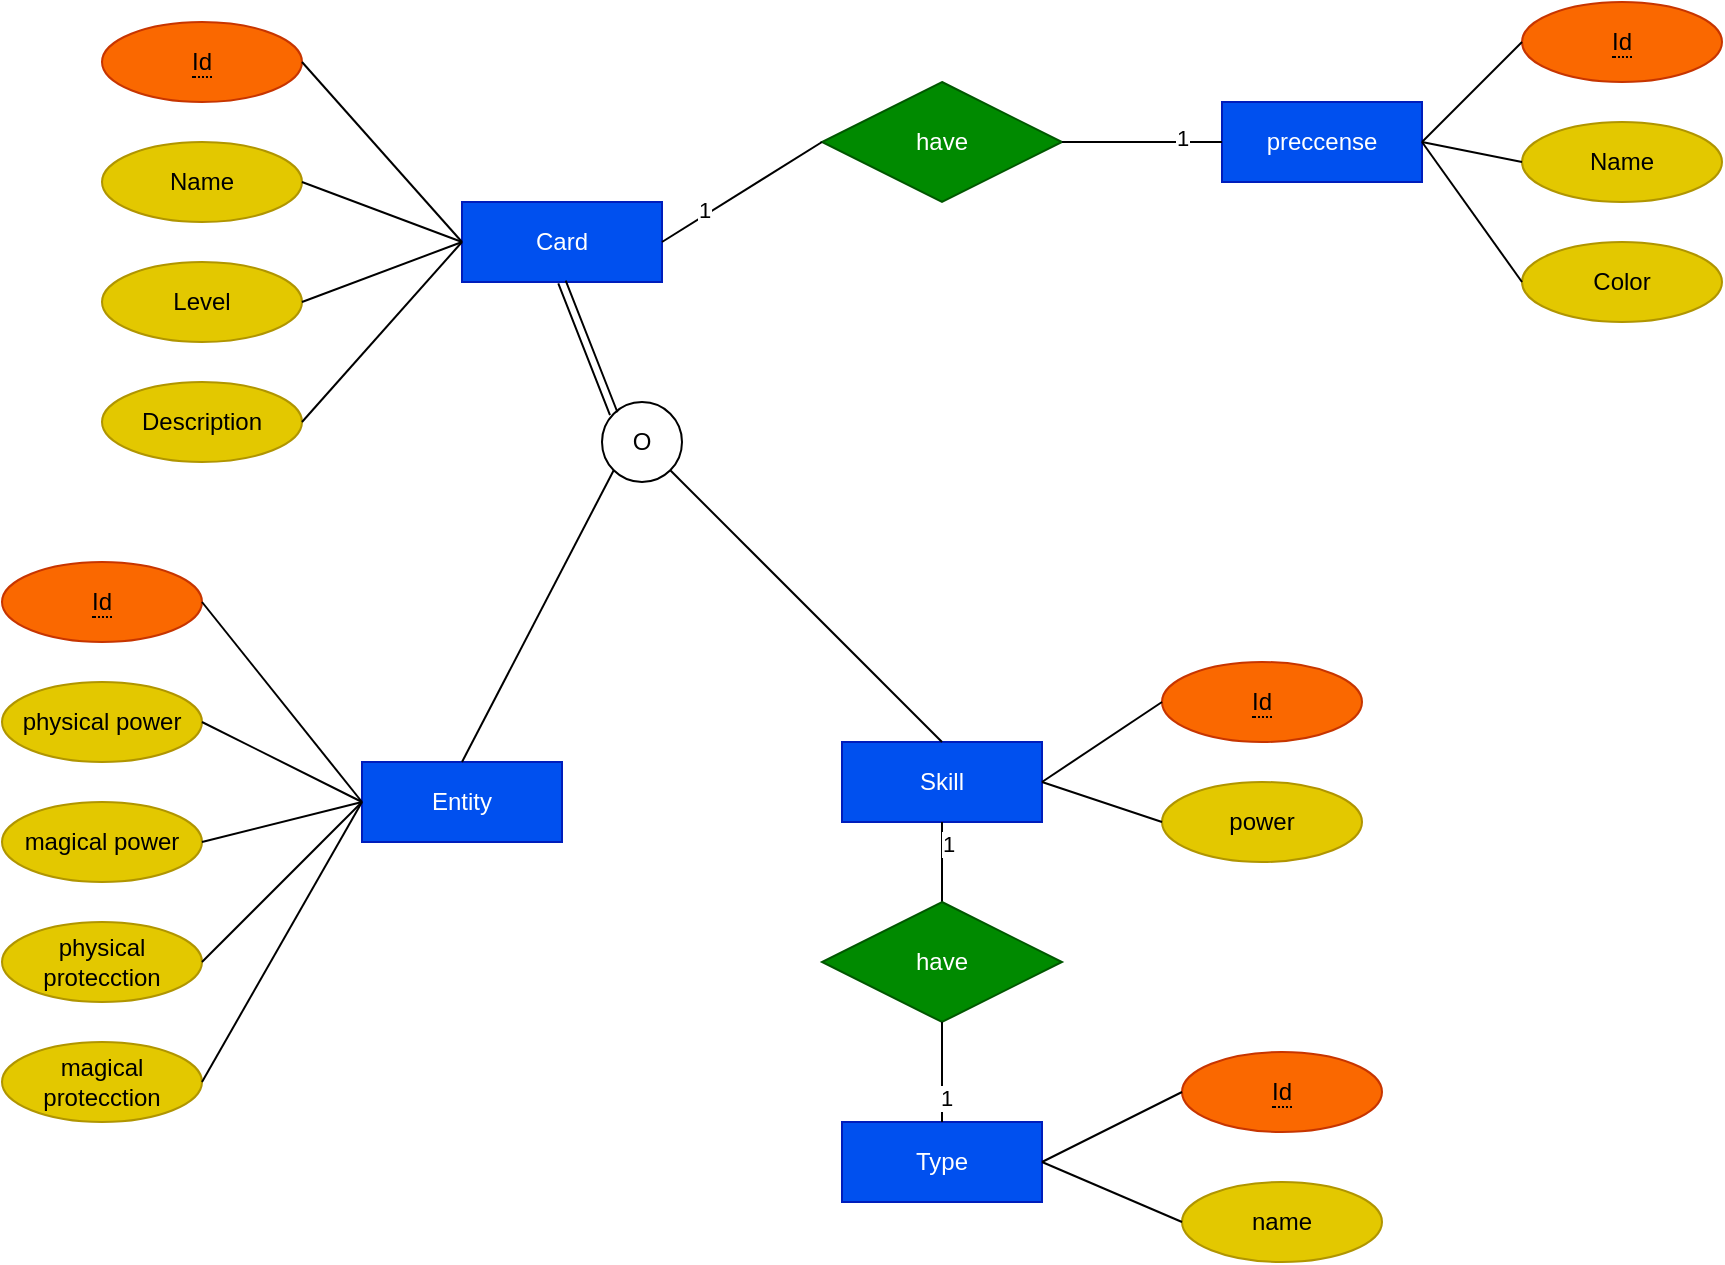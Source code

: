 <mxfile version="24.2.5" type="device">
  <diagram name="Página-1" id="yVs7do9GJjyNPxyBbZ6X">
    <mxGraphModel dx="1863" dy="614" grid="1" gridSize="10" guides="1" tooltips="1" connect="1" arrows="1" fold="1" page="1" pageScale="1" pageWidth="827" pageHeight="1169" math="0" shadow="0">
      <root>
        <mxCell id="0" />
        <mxCell id="1" parent="0" />
        <mxCell id="_op1wgfJzoOkw0bZ9DqU-1" value="Card" style="whiteSpace=wrap;html=1;align=center;fillColor=#0050ef;fontColor=#ffffff;strokeColor=#001DBC;" parent="1" vertex="1">
          <mxGeometry x="190" y="120" width="100" height="40" as="geometry" />
        </mxCell>
        <mxCell id="_op1wgfJzoOkw0bZ9DqU-2" value="&lt;span style=&quot;border-bottom: 1px dotted&quot;&gt;Id&lt;/span&gt;" style="ellipse;whiteSpace=wrap;html=1;align=center;fillColor=#fa6800;fontColor=#000000;strokeColor=#C73500;" parent="1" vertex="1">
          <mxGeometry x="10" y="30" width="100" height="40" as="geometry" />
        </mxCell>
        <mxCell id="_op1wgfJzoOkw0bZ9DqU-3" value="Name" style="ellipse;whiteSpace=wrap;html=1;align=center;fillColor=#e3c800;fontColor=#000000;strokeColor=#B09500;" parent="1" vertex="1">
          <mxGeometry x="10" y="90" width="100" height="40" as="geometry" />
        </mxCell>
        <mxCell id="_op1wgfJzoOkw0bZ9DqU-4" value="" style="endArrow=none;html=1;rounded=0;exitX=1;exitY=0.5;exitDx=0;exitDy=0;entryX=0;entryY=0.5;entryDx=0;entryDy=0;" parent="1" source="_op1wgfJzoOkw0bZ9DqU-2" target="_op1wgfJzoOkw0bZ9DqU-1" edge="1">
          <mxGeometry relative="1" as="geometry">
            <mxPoint x="330" y="320" as="sourcePoint" />
            <mxPoint x="490" y="320" as="targetPoint" />
          </mxGeometry>
        </mxCell>
        <mxCell id="_op1wgfJzoOkw0bZ9DqU-5" value="" style="endArrow=none;html=1;rounded=0;exitX=1;exitY=0.5;exitDx=0;exitDy=0;entryX=0;entryY=0.5;entryDx=0;entryDy=0;" parent="1" source="_op1wgfJzoOkw0bZ9DqU-3" target="_op1wgfJzoOkw0bZ9DqU-1" edge="1">
          <mxGeometry relative="1" as="geometry">
            <mxPoint x="120" y="60" as="sourcePoint" />
            <mxPoint x="130" y="190" as="targetPoint" />
          </mxGeometry>
        </mxCell>
        <mxCell id="_op1wgfJzoOkw0bZ9DqU-6" value="preccense" style="whiteSpace=wrap;html=1;align=center;fillColor=#0050ef;fontColor=#ffffff;strokeColor=#001DBC;" parent="1" vertex="1">
          <mxGeometry x="570" y="70" width="100" height="40" as="geometry" />
        </mxCell>
        <mxCell id="_op1wgfJzoOkw0bZ9DqU-9" value="have" style="shape=rhombus;perimeter=rhombusPerimeter;whiteSpace=wrap;html=1;align=center;fillColor=#008a00;fontColor=#ffffff;strokeColor=#005700;" parent="1" vertex="1">
          <mxGeometry x="370" y="60" width="120" height="60" as="geometry" />
        </mxCell>
        <mxCell id="_op1wgfJzoOkw0bZ9DqU-10" value="" style="endArrow=none;html=1;rounded=0;exitX=0;exitY=0.5;exitDx=0;exitDy=0;entryX=1;entryY=0.5;entryDx=0;entryDy=0;" parent="1" source="_op1wgfJzoOkw0bZ9DqU-9" target="_op1wgfJzoOkw0bZ9DqU-1" edge="1">
          <mxGeometry relative="1" as="geometry">
            <mxPoint x="120" y="60" as="sourcePoint" />
            <mxPoint x="180" y="150" as="targetPoint" />
          </mxGeometry>
        </mxCell>
        <mxCell id="_op1wgfJzoOkw0bZ9DqU-14" value="1" style="edgeLabel;html=1;align=center;verticalAlign=middle;resizable=0;points=[];" parent="_op1wgfJzoOkw0bZ9DqU-10" vertex="1" connectable="0">
          <mxGeometry x="0.445" y="-3" relative="1" as="geometry">
            <mxPoint as="offset" />
          </mxGeometry>
        </mxCell>
        <mxCell id="_op1wgfJzoOkw0bZ9DqU-12" value="" style="endArrow=none;html=1;rounded=0;entryX=1;entryY=0.5;entryDx=0;entryDy=0;" parent="1" source="_op1wgfJzoOkw0bZ9DqU-6" target="_op1wgfJzoOkw0bZ9DqU-9" edge="1">
          <mxGeometry relative="1" as="geometry">
            <mxPoint x="380" y="220" as="sourcePoint" />
            <mxPoint x="280" y="150" as="targetPoint" />
          </mxGeometry>
        </mxCell>
        <mxCell id="_op1wgfJzoOkw0bZ9DqU-15" value="1" style="edgeLabel;html=1;align=center;verticalAlign=middle;resizable=0;points=[];" parent="_op1wgfJzoOkw0bZ9DqU-12" vertex="1" connectable="0">
          <mxGeometry x="-0.502" y="-2" relative="1" as="geometry">
            <mxPoint as="offset" />
          </mxGeometry>
        </mxCell>
        <mxCell id="_op1wgfJzoOkw0bZ9DqU-18" value="&lt;span style=&quot;border-bottom: 1px dotted&quot;&gt;Id&lt;/span&gt;" style="ellipse;whiteSpace=wrap;html=1;align=center;fillColor=#fa6800;fontColor=#000000;strokeColor=#C73500;" parent="1" vertex="1">
          <mxGeometry x="720" y="20" width="100" height="40" as="geometry" />
        </mxCell>
        <mxCell id="_op1wgfJzoOkw0bZ9DqU-19" value="Name" style="ellipse;whiteSpace=wrap;html=1;align=center;fillColor=#e3c800;fontColor=#000000;strokeColor=#B09500;" parent="1" vertex="1">
          <mxGeometry x="720" y="80" width="100" height="40" as="geometry" />
        </mxCell>
        <mxCell id="_op1wgfJzoOkw0bZ9DqU-20" value="Level" style="ellipse;whiteSpace=wrap;html=1;align=center;fillColor=#e3c800;fontColor=#000000;strokeColor=#B09500;" parent="1" vertex="1">
          <mxGeometry x="10" y="150" width="100" height="40" as="geometry" />
        </mxCell>
        <mxCell id="_op1wgfJzoOkw0bZ9DqU-21" value="Description" style="ellipse;whiteSpace=wrap;html=1;align=center;fillColor=#e3c800;fontColor=#000000;strokeColor=#B09500;" parent="1" vertex="1">
          <mxGeometry x="10" y="210" width="100" height="40" as="geometry" />
        </mxCell>
        <mxCell id="_op1wgfJzoOkw0bZ9DqU-22" value="" style="endArrow=none;html=1;rounded=0;exitX=1;exitY=0.5;exitDx=0;exitDy=0;entryX=0;entryY=0.5;entryDx=0;entryDy=0;" parent="1" source="_op1wgfJzoOkw0bZ9DqU-20" target="_op1wgfJzoOkw0bZ9DqU-1" edge="1">
          <mxGeometry relative="1" as="geometry">
            <mxPoint x="120" y="120" as="sourcePoint" />
            <mxPoint x="180" y="150" as="targetPoint" />
          </mxGeometry>
        </mxCell>
        <mxCell id="_op1wgfJzoOkw0bZ9DqU-23" value="" style="endArrow=none;html=1;rounded=0;exitX=1;exitY=0.5;exitDx=0;exitDy=0;entryX=0;entryY=0.5;entryDx=0;entryDy=0;" parent="1" source="_op1wgfJzoOkw0bZ9DqU-21" target="_op1wgfJzoOkw0bZ9DqU-1" edge="1">
          <mxGeometry relative="1" as="geometry">
            <mxPoint x="120" y="180" as="sourcePoint" />
            <mxPoint x="180" y="150" as="targetPoint" />
          </mxGeometry>
        </mxCell>
        <mxCell id="_op1wgfJzoOkw0bZ9DqU-24" value="Skill" style="whiteSpace=wrap;html=1;align=center;fillColor=#0050ef;fontColor=#ffffff;strokeColor=#001DBC;" parent="1" vertex="1">
          <mxGeometry x="380" y="390" width="100" height="40" as="geometry" />
        </mxCell>
        <mxCell id="_op1wgfJzoOkw0bZ9DqU-25" value="Entity" style="whiteSpace=wrap;html=1;align=center;fillColor=#0050ef;fontColor=#ffffff;strokeColor=#001DBC;" parent="1" vertex="1">
          <mxGeometry x="140" y="400" width="100" height="40" as="geometry" />
        </mxCell>
        <mxCell id="_op1wgfJzoOkw0bZ9DqU-26" value="O" style="ellipse;whiteSpace=wrap;html=1;align=center;" parent="1" vertex="1">
          <mxGeometry x="260" y="220" width="40" height="40" as="geometry" />
        </mxCell>
        <mxCell id="_op1wgfJzoOkw0bZ9DqU-27" value="" style="shape=link;html=1;rounded=0;exitX=0.5;exitY=1;exitDx=0;exitDy=0;entryX=0;entryY=0;entryDx=0;entryDy=0;" parent="1" source="_op1wgfJzoOkw0bZ9DqU-1" target="_op1wgfJzoOkw0bZ9DqU-26" edge="1">
          <mxGeometry relative="1" as="geometry">
            <mxPoint x="330" y="320" as="sourcePoint" />
            <mxPoint x="490" y="320" as="targetPoint" />
          </mxGeometry>
        </mxCell>
        <mxCell id="_op1wgfJzoOkw0bZ9DqU-30" value="" style="endArrow=none;html=1;rounded=0;exitX=1;exitY=1;exitDx=0;exitDy=0;entryX=0.5;entryY=0;entryDx=0;entryDy=0;" parent="1" source="_op1wgfJzoOkw0bZ9DqU-26" target="_op1wgfJzoOkw0bZ9DqU-24" edge="1">
          <mxGeometry relative="1" as="geometry">
            <mxPoint x="330" y="320" as="sourcePoint" />
            <mxPoint x="490" y="320" as="targetPoint" />
          </mxGeometry>
        </mxCell>
        <mxCell id="_op1wgfJzoOkw0bZ9DqU-31" value="" style="endArrow=none;html=1;rounded=0;exitX=0;exitY=1;exitDx=0;exitDy=0;entryX=0.5;entryY=0;entryDx=0;entryDy=0;" parent="1" source="_op1wgfJzoOkw0bZ9DqU-26" target="_op1wgfJzoOkw0bZ9DqU-25" edge="1">
          <mxGeometry relative="1" as="geometry">
            <mxPoint x="244" y="274" as="sourcePoint" />
            <mxPoint x="320" y="350" as="targetPoint" />
          </mxGeometry>
        </mxCell>
        <mxCell id="_op1wgfJzoOkw0bZ9DqU-33" value="&lt;span style=&quot;border-bottom: 1px dotted&quot;&gt;Id&lt;/span&gt;" style="ellipse;whiteSpace=wrap;html=1;align=center;fillColor=#fa6800;fontColor=#000000;strokeColor=#C73500;" parent="1" vertex="1">
          <mxGeometry x="-40" y="300" width="100" height="40" as="geometry" />
        </mxCell>
        <mxCell id="_op1wgfJzoOkw0bZ9DqU-34" value="physical power" style="ellipse;whiteSpace=wrap;html=1;align=center;fillColor=#e3c800;fontColor=#000000;strokeColor=#B09500;" parent="1" vertex="1">
          <mxGeometry x="-40" y="360" width="100" height="40" as="geometry" />
        </mxCell>
        <mxCell id="_op1wgfJzoOkw0bZ9DqU-35" value="magical power" style="ellipse;whiteSpace=wrap;html=1;align=center;fillColor=#e3c800;fontColor=#000000;strokeColor=#B09500;" parent="1" vertex="1">
          <mxGeometry x="-40" y="420" width="100" height="40" as="geometry" />
        </mxCell>
        <mxCell id="_op1wgfJzoOkw0bZ9DqU-36" value="physical protecction" style="ellipse;whiteSpace=wrap;html=1;align=center;fillColor=#e3c800;fontColor=#000000;strokeColor=#B09500;" parent="1" vertex="1">
          <mxGeometry x="-40" y="480" width="100" height="40" as="geometry" />
        </mxCell>
        <mxCell id="_op1wgfJzoOkw0bZ9DqU-37" value="magical protecction" style="ellipse;whiteSpace=wrap;html=1;align=center;fillColor=#e3c800;fontColor=#000000;strokeColor=#B09500;" parent="1" vertex="1">
          <mxGeometry x="-40" y="540" width="100" height="40" as="geometry" />
        </mxCell>
        <mxCell id="_op1wgfJzoOkw0bZ9DqU-39" value="&lt;span style=&quot;border-bottom: 1px dotted&quot;&gt;Id&lt;/span&gt;" style="ellipse;whiteSpace=wrap;html=1;align=center;fillColor=#fa6800;fontColor=#000000;strokeColor=#C73500;" parent="1" vertex="1">
          <mxGeometry x="540" y="350" width="100" height="40" as="geometry" />
        </mxCell>
        <mxCell id="_op1wgfJzoOkw0bZ9DqU-40" value="power" style="ellipse;whiteSpace=wrap;html=1;align=center;fillColor=#e3c800;fontColor=#000000;strokeColor=#B09500;" parent="1" vertex="1">
          <mxGeometry x="540" y="410" width="100" height="40" as="geometry" />
        </mxCell>
        <mxCell id="_op1wgfJzoOkw0bZ9DqU-44" value="Color" style="ellipse;whiteSpace=wrap;html=1;align=center;fillColor=#e3c800;fontColor=#000000;strokeColor=#B09500;" parent="1" vertex="1">
          <mxGeometry x="720" y="140" width="100" height="40" as="geometry" />
        </mxCell>
        <mxCell id="_op1wgfJzoOkw0bZ9DqU-45" value="" style="endArrow=none;html=1;rounded=0;exitX=0;exitY=0.5;exitDx=0;exitDy=0;entryX=1;entryY=0.5;entryDx=0;entryDy=0;" parent="1" source="_op1wgfJzoOkw0bZ9DqU-18" target="_op1wgfJzoOkw0bZ9DqU-6" edge="1">
          <mxGeometry relative="1" as="geometry">
            <mxPoint x="120" y="240" as="sourcePoint" />
            <mxPoint x="200" y="150" as="targetPoint" />
          </mxGeometry>
        </mxCell>
        <mxCell id="_op1wgfJzoOkw0bZ9DqU-46" value="" style="endArrow=none;html=1;rounded=0;entryX=1;entryY=0.5;entryDx=0;entryDy=0;exitX=0;exitY=0.5;exitDx=0;exitDy=0;" parent="1" source="_op1wgfJzoOkw0bZ9DqU-19" target="_op1wgfJzoOkw0bZ9DqU-6" edge="1">
          <mxGeometry relative="1" as="geometry">
            <mxPoint x="690" y="120" as="sourcePoint" />
            <mxPoint x="210" y="160" as="targetPoint" />
          </mxGeometry>
        </mxCell>
        <mxCell id="_op1wgfJzoOkw0bZ9DqU-47" value="" style="endArrow=none;html=1;rounded=0;entryX=1;entryY=0.5;entryDx=0;entryDy=0;exitX=0;exitY=0.5;exitDx=0;exitDy=0;" parent="1" source="_op1wgfJzoOkw0bZ9DqU-44" target="_op1wgfJzoOkw0bZ9DqU-6" edge="1">
          <mxGeometry relative="1" as="geometry">
            <mxPoint x="730" y="110" as="sourcePoint" />
            <mxPoint x="680" y="100" as="targetPoint" />
          </mxGeometry>
        </mxCell>
        <mxCell id="_op1wgfJzoOkw0bZ9DqU-48" value="Type" style="whiteSpace=wrap;html=1;align=center;fillColor=#0050ef;fontColor=#ffffff;strokeColor=#001DBC;" parent="1" vertex="1">
          <mxGeometry x="380" y="580" width="100" height="40" as="geometry" />
        </mxCell>
        <mxCell id="_op1wgfJzoOkw0bZ9DqU-49" value="" style="endArrow=none;html=1;rounded=0;entryX=0.5;entryY=1;entryDx=0;entryDy=0;exitX=0.5;exitY=0;exitDx=0;exitDy=0;" parent="1" source="_op1wgfJzoOkw0bZ9DqU-51" target="_op1wgfJzoOkw0bZ9DqU-24" edge="1">
          <mxGeometry relative="1" as="geometry">
            <mxPoint x="430" y="470" as="sourcePoint" />
            <mxPoint x="300" y="150" as="targetPoint" />
          </mxGeometry>
        </mxCell>
        <mxCell id="_op1wgfJzoOkw0bZ9DqU-50" value="1" style="edgeLabel;html=1;align=center;verticalAlign=middle;resizable=0;points=[];" parent="_op1wgfJzoOkw0bZ9DqU-49" vertex="1" connectable="0">
          <mxGeometry x="0.445" y="-3" relative="1" as="geometry">
            <mxPoint as="offset" />
          </mxGeometry>
        </mxCell>
        <mxCell id="_op1wgfJzoOkw0bZ9DqU-51" value="have" style="shape=rhombus;perimeter=rhombusPerimeter;whiteSpace=wrap;html=1;align=center;fillColor=#008a00;fontColor=#ffffff;strokeColor=#005700;" parent="1" vertex="1">
          <mxGeometry x="370" y="470" width="120" height="60" as="geometry" />
        </mxCell>
        <mxCell id="_op1wgfJzoOkw0bZ9DqU-52" value="" style="endArrow=none;html=1;rounded=0;entryX=0.5;entryY=1;entryDx=0;entryDy=0;exitX=0.5;exitY=0;exitDx=0;exitDy=0;" parent="1" source="_op1wgfJzoOkw0bZ9DqU-48" target="_op1wgfJzoOkw0bZ9DqU-51" edge="1">
          <mxGeometry relative="1" as="geometry">
            <mxPoint x="580" y="100" as="sourcePoint" />
            <mxPoint x="500" y="100" as="targetPoint" />
          </mxGeometry>
        </mxCell>
        <mxCell id="_op1wgfJzoOkw0bZ9DqU-53" value="1" style="edgeLabel;html=1;align=center;verticalAlign=middle;resizable=0;points=[];" parent="_op1wgfJzoOkw0bZ9DqU-52" vertex="1" connectable="0">
          <mxGeometry x="-0.502" y="-2" relative="1" as="geometry">
            <mxPoint as="offset" />
          </mxGeometry>
        </mxCell>
        <mxCell id="_op1wgfJzoOkw0bZ9DqU-54" value="&lt;span style=&quot;border-bottom: 1px dotted&quot;&gt;Id&lt;/span&gt;" style="ellipse;whiteSpace=wrap;html=1;align=center;fillColor=#fa6800;fontColor=#000000;strokeColor=#C73500;" parent="1" vertex="1">
          <mxGeometry x="550" y="545" width="100" height="40" as="geometry" />
        </mxCell>
        <mxCell id="_op1wgfJzoOkw0bZ9DqU-55" value="name" style="ellipse;whiteSpace=wrap;html=1;align=center;fillColor=#e3c800;fontColor=#000000;strokeColor=#B09500;" parent="1" vertex="1">
          <mxGeometry x="550" y="610" width="100" height="40" as="geometry" />
        </mxCell>
        <mxCell id="_op1wgfJzoOkw0bZ9DqU-56" value="" style="endArrow=none;html=1;rounded=0;entryX=0;entryY=0.5;entryDx=0;entryDy=0;exitX=1;exitY=0.5;exitDx=0;exitDy=0;" parent="1" source="_op1wgfJzoOkw0bZ9DqU-33" target="_op1wgfJzoOkw0bZ9DqU-25" edge="1">
          <mxGeometry relative="1" as="geometry">
            <mxPoint x="730" y="170" as="sourcePoint" />
            <mxPoint x="680" y="100" as="targetPoint" />
          </mxGeometry>
        </mxCell>
        <mxCell id="_op1wgfJzoOkw0bZ9DqU-57" value="" style="endArrow=none;html=1;rounded=0;exitX=1;exitY=0.5;exitDx=0;exitDy=0;entryX=0;entryY=0.5;entryDx=0;entryDy=0;" parent="1" source="_op1wgfJzoOkw0bZ9DqU-34" target="_op1wgfJzoOkw0bZ9DqU-25" edge="1">
          <mxGeometry relative="1" as="geometry">
            <mxPoint x="70" y="330" as="sourcePoint" />
            <mxPoint x="130" y="440" as="targetPoint" />
          </mxGeometry>
        </mxCell>
        <mxCell id="_op1wgfJzoOkw0bZ9DqU-58" value="" style="endArrow=none;html=1;rounded=0;entryX=0;entryY=0.5;entryDx=0;entryDy=0;exitX=1;exitY=0.5;exitDx=0;exitDy=0;" parent="1" source="_op1wgfJzoOkw0bZ9DqU-35" target="_op1wgfJzoOkw0bZ9DqU-25" edge="1">
          <mxGeometry relative="1" as="geometry">
            <mxPoint x="80" y="340" as="sourcePoint" />
            <mxPoint x="160" y="440" as="targetPoint" />
          </mxGeometry>
        </mxCell>
        <mxCell id="_op1wgfJzoOkw0bZ9DqU-59" value="" style="endArrow=none;html=1;rounded=0;entryX=0;entryY=0.5;entryDx=0;entryDy=0;exitX=1;exitY=0.5;exitDx=0;exitDy=0;" parent="1" source="_op1wgfJzoOkw0bZ9DqU-36" target="_op1wgfJzoOkw0bZ9DqU-25" edge="1">
          <mxGeometry relative="1" as="geometry">
            <mxPoint x="90" y="350" as="sourcePoint" />
            <mxPoint x="170" y="450" as="targetPoint" />
          </mxGeometry>
        </mxCell>
        <mxCell id="_op1wgfJzoOkw0bZ9DqU-60" value="" style="endArrow=none;html=1;rounded=0;entryX=1;entryY=0.5;entryDx=0;entryDy=0;exitX=0;exitY=0.5;exitDx=0;exitDy=0;" parent="1" source="_op1wgfJzoOkw0bZ9DqU-25" target="_op1wgfJzoOkw0bZ9DqU-37" edge="1">
          <mxGeometry relative="1" as="geometry">
            <mxPoint x="100" y="360" as="sourcePoint" />
            <mxPoint x="180" y="460" as="targetPoint" />
          </mxGeometry>
        </mxCell>
        <mxCell id="_op1wgfJzoOkw0bZ9DqU-61" value="" style="endArrow=none;html=1;rounded=0;entryX=1;entryY=0.5;entryDx=0;entryDy=0;exitX=0;exitY=0.5;exitDx=0;exitDy=0;" parent="1" source="_op1wgfJzoOkw0bZ9DqU-39" target="_op1wgfJzoOkw0bZ9DqU-24" edge="1">
          <mxGeometry relative="1" as="geometry">
            <mxPoint x="110" y="370" as="sourcePoint" />
            <mxPoint x="190" y="470" as="targetPoint" />
          </mxGeometry>
        </mxCell>
        <mxCell id="_op1wgfJzoOkw0bZ9DqU-62" value="" style="endArrow=none;html=1;rounded=0;entryX=1;entryY=0.5;entryDx=0;entryDy=0;exitX=0;exitY=0.5;exitDx=0;exitDy=0;" parent="1" source="_op1wgfJzoOkw0bZ9DqU-40" target="_op1wgfJzoOkw0bZ9DqU-24" edge="1">
          <mxGeometry relative="1" as="geometry">
            <mxPoint x="120" y="380" as="sourcePoint" />
            <mxPoint x="200" y="480" as="targetPoint" />
          </mxGeometry>
        </mxCell>
        <mxCell id="_op1wgfJzoOkw0bZ9DqU-63" value="" style="endArrow=none;html=1;rounded=0;entryX=1;entryY=0.5;entryDx=0;entryDy=0;exitX=0;exitY=0.5;exitDx=0;exitDy=0;" parent="1" source="_op1wgfJzoOkw0bZ9DqU-54" target="_op1wgfJzoOkw0bZ9DqU-48" edge="1">
          <mxGeometry relative="1" as="geometry">
            <mxPoint x="130" y="390" as="sourcePoint" />
            <mxPoint x="210" y="490" as="targetPoint" />
          </mxGeometry>
        </mxCell>
        <mxCell id="_op1wgfJzoOkw0bZ9DqU-64" value="" style="endArrow=none;html=1;rounded=0;entryX=1;entryY=0.5;entryDx=0;entryDy=0;exitX=0;exitY=0.5;exitDx=0;exitDy=0;" parent="1" source="_op1wgfJzoOkw0bZ9DqU-55" target="_op1wgfJzoOkw0bZ9DqU-48" edge="1">
          <mxGeometry relative="1" as="geometry">
            <mxPoint x="140" y="400" as="sourcePoint" />
            <mxPoint x="220" y="500" as="targetPoint" />
          </mxGeometry>
        </mxCell>
      </root>
    </mxGraphModel>
  </diagram>
</mxfile>

